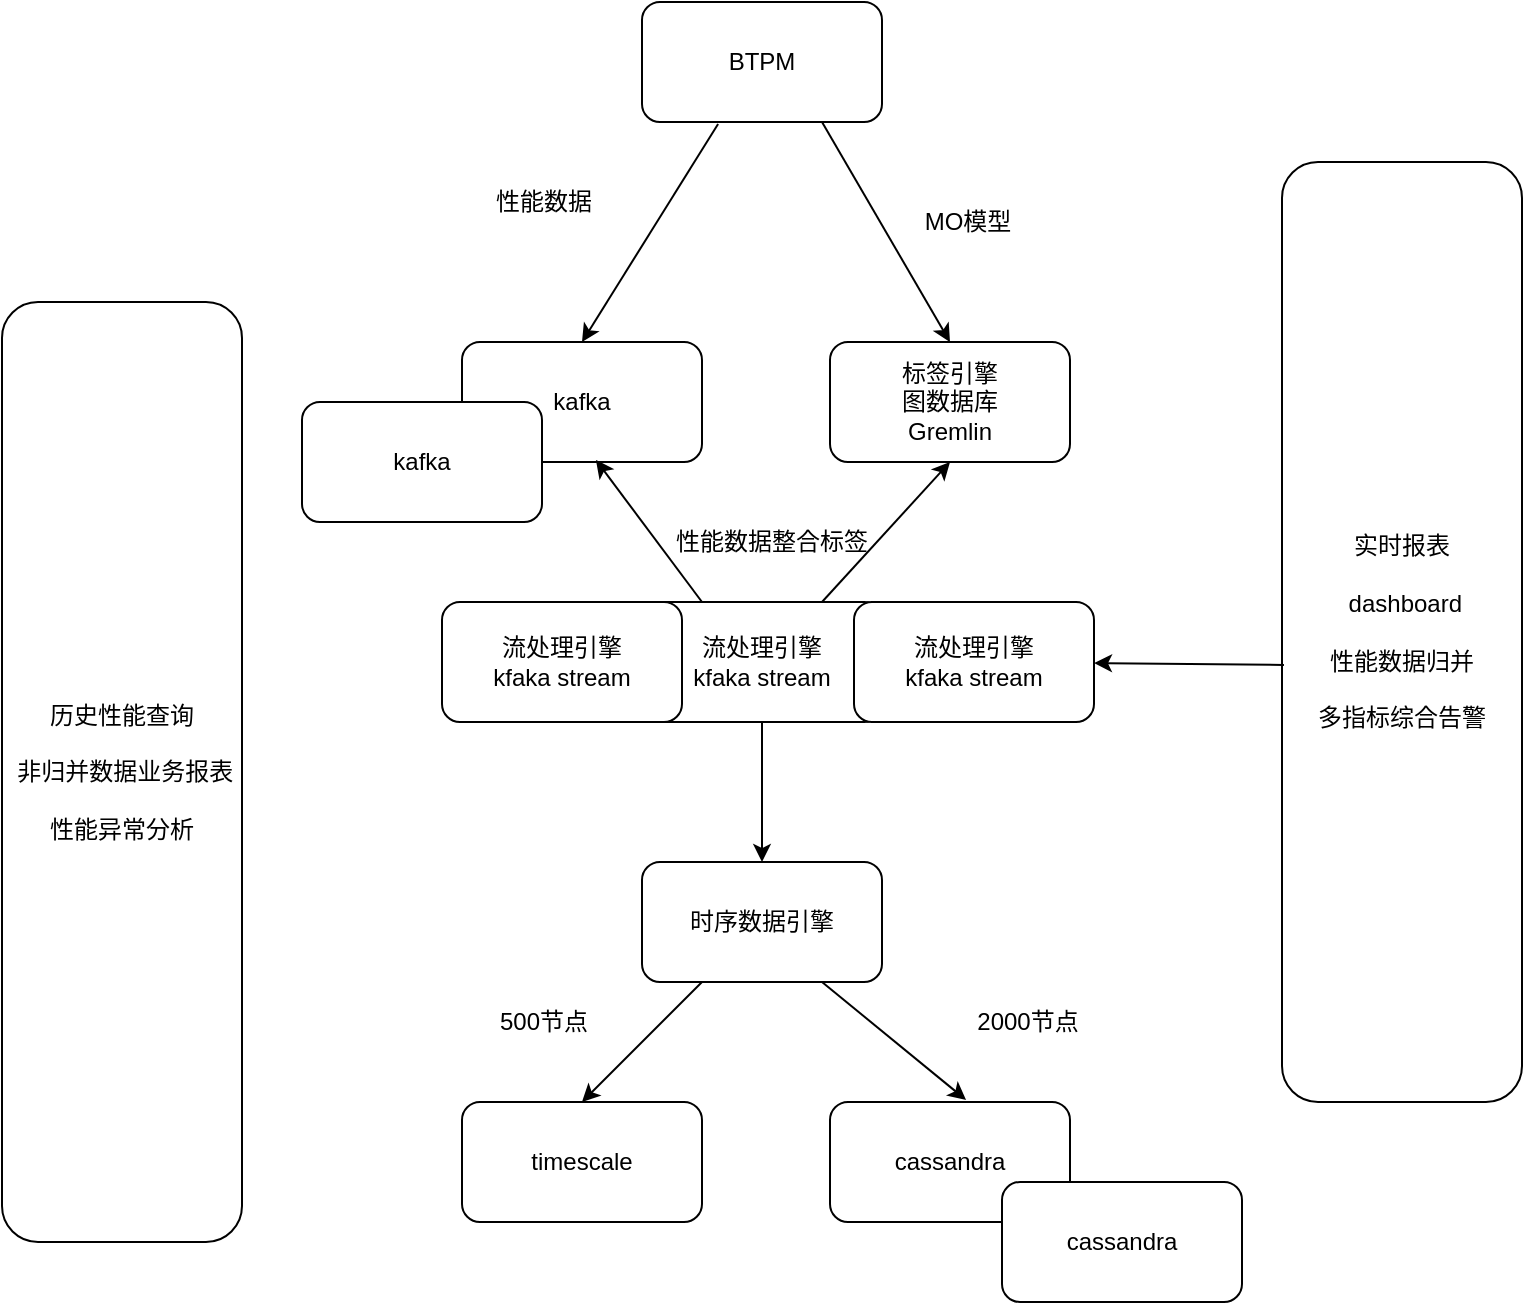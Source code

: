 <mxfile version="14.6.9" type="github">
  <diagram id="s2WzrmisC6cXGPodmTnR" name="Page-1">
    <mxGraphModel dx="1422" dy="762" grid="1" gridSize="10" guides="1" tooltips="1" connect="1" arrows="1" fold="1" page="1" pageScale="1" pageWidth="827" pageHeight="1169" math="0" shadow="0">
      <root>
        <mxCell id="0" />
        <mxCell id="1" parent="0" />
        <mxCell id="VUWlF9jJFZCkWnsIXzz0-1" value="时序数据引擎" style="rounded=1;whiteSpace=wrap;html=1;" vertex="1" parent="1">
          <mxGeometry x="330" y="480" width="120" height="60" as="geometry" />
        </mxCell>
        <mxCell id="VUWlF9jJFZCkWnsIXzz0-2" value="timescale" style="rounded=1;whiteSpace=wrap;html=1;" vertex="1" parent="1">
          <mxGeometry x="240" y="600" width="120" height="60" as="geometry" />
        </mxCell>
        <mxCell id="VUWlF9jJFZCkWnsIXzz0-3" value="cassandra" style="rounded=1;whiteSpace=wrap;html=1;" vertex="1" parent="1">
          <mxGeometry x="424" y="600" width="120" height="60" as="geometry" />
        </mxCell>
        <mxCell id="VUWlF9jJFZCkWnsIXzz0-4" value="标签引擎&lt;br&gt;图数据库&lt;br&gt;Gremlin" style="rounded=1;whiteSpace=wrap;html=1;" vertex="1" parent="1">
          <mxGeometry x="424" y="220" width="120" height="60" as="geometry" />
        </mxCell>
        <mxCell id="VUWlF9jJFZCkWnsIXzz0-5" value="" style="endArrow=classic;html=1;entryX=0.5;entryY=0;entryDx=0;entryDy=0;exitX=0.25;exitY=1;exitDx=0;exitDy=0;" edge="1" parent="1" source="VUWlF9jJFZCkWnsIXzz0-1" target="VUWlF9jJFZCkWnsIXzz0-2">
          <mxGeometry width="50" height="50" relative="1" as="geometry">
            <mxPoint x="220" y="570" as="sourcePoint" />
            <mxPoint x="270" y="580" as="targetPoint" />
          </mxGeometry>
        </mxCell>
        <mxCell id="VUWlF9jJFZCkWnsIXzz0-6" value="" style="endArrow=classic;html=1;exitX=0.75;exitY=1;exitDx=0;exitDy=0;entryX=0.567;entryY=-0.017;entryDx=0;entryDy=0;entryPerimeter=0;" edge="1" parent="1" source="VUWlF9jJFZCkWnsIXzz0-1" target="VUWlF9jJFZCkWnsIXzz0-3">
          <mxGeometry width="50" height="50" relative="1" as="geometry">
            <mxPoint x="330" y="630" as="sourcePoint" />
            <mxPoint x="450" y="610" as="targetPoint" />
          </mxGeometry>
        </mxCell>
        <mxCell id="VUWlF9jJFZCkWnsIXzz0-8" value="实时报表&lt;br&gt;&lt;br&gt;&amp;nbsp;dashboard&lt;br&gt;&lt;br&gt;性能数据归并&lt;br&gt;&lt;br&gt;多指标综合告警" style="rounded=1;whiteSpace=wrap;html=1;" vertex="1" parent="1">
          <mxGeometry x="650" y="130" width="120" height="470" as="geometry" />
        </mxCell>
        <mxCell id="VUWlF9jJFZCkWnsIXzz0-9" value="BTPM" style="rounded=1;whiteSpace=wrap;html=1;" vertex="1" parent="1">
          <mxGeometry x="330" y="50" width="120" height="60" as="geometry" />
        </mxCell>
        <mxCell id="VUWlF9jJFZCkWnsIXzz0-10" value="" style="endArrow=classic;html=1;exitX=0.75;exitY=1;exitDx=0;exitDy=0;entryX=0.5;entryY=0;entryDx=0;entryDy=0;" edge="1" parent="1" source="VUWlF9jJFZCkWnsIXzz0-9" target="VUWlF9jJFZCkWnsIXzz0-4">
          <mxGeometry width="50" height="50" relative="1" as="geometry">
            <mxPoint x="410" y="160" as="sourcePoint" />
            <mxPoint x="460" y="110" as="targetPoint" />
          </mxGeometry>
        </mxCell>
        <mxCell id="VUWlF9jJFZCkWnsIXzz0-11" value="MO模型" style="text;html=1;strokeColor=none;fillColor=none;align=center;verticalAlign=middle;whiteSpace=wrap;rounded=0;" vertex="1" parent="1">
          <mxGeometry x="460" y="150" width="66" height="20" as="geometry" />
        </mxCell>
        <mxCell id="VUWlF9jJFZCkWnsIXzz0-12" value="流处理引擎&lt;br&gt;kfaka stream" style="rounded=1;whiteSpace=wrap;html=1;" vertex="1" parent="1">
          <mxGeometry x="330" y="350" width="120" height="60" as="geometry" />
        </mxCell>
        <mxCell id="VUWlF9jJFZCkWnsIXzz0-13" value="kafka" style="rounded=1;whiteSpace=wrap;html=1;" vertex="1" parent="1">
          <mxGeometry x="240" y="220" width="120" height="60" as="geometry" />
        </mxCell>
        <mxCell id="VUWlF9jJFZCkWnsIXzz0-14" value="" style="endArrow=classic;html=1;exitX=0.317;exitY=1.017;exitDx=0;exitDy=0;exitPerimeter=0;entryX=0.5;entryY=0;entryDx=0;entryDy=0;" edge="1" parent="1" source="VUWlF9jJFZCkWnsIXzz0-9" target="VUWlF9jJFZCkWnsIXzz0-13">
          <mxGeometry width="50" height="50" relative="1" as="geometry">
            <mxPoint x="360" y="170" as="sourcePoint" />
            <mxPoint x="410" y="120" as="targetPoint" />
          </mxGeometry>
        </mxCell>
        <mxCell id="VUWlF9jJFZCkWnsIXzz0-15" value="性能数据" style="text;html=1;strokeColor=none;fillColor=none;align=center;verticalAlign=middle;whiteSpace=wrap;rounded=0;" vertex="1" parent="1">
          <mxGeometry x="248" y="140" width="66" height="20" as="geometry" />
        </mxCell>
        <mxCell id="VUWlF9jJFZCkWnsIXzz0-17" value="" style="endArrow=classic;html=1;entryX=0.558;entryY=0.983;entryDx=0;entryDy=0;entryPerimeter=0;exitX=0.25;exitY=0;exitDx=0;exitDy=0;" edge="1" parent="1" source="VUWlF9jJFZCkWnsIXzz0-12" target="VUWlF9jJFZCkWnsIXzz0-13">
          <mxGeometry width="50" height="50" relative="1" as="geometry">
            <mxPoint x="360" y="340" as="sourcePoint" />
            <mxPoint x="310" y="290" as="targetPoint" />
          </mxGeometry>
        </mxCell>
        <mxCell id="VUWlF9jJFZCkWnsIXzz0-18" value="" style="endArrow=classic;html=1;entryX=0.5;entryY=1;entryDx=0;entryDy=0;exitX=0.75;exitY=0;exitDx=0;exitDy=0;" edge="1" parent="1" source="VUWlF9jJFZCkWnsIXzz0-12" target="VUWlF9jJFZCkWnsIXzz0-4">
          <mxGeometry width="50" height="50" relative="1" as="geometry">
            <mxPoint x="380" y="360" as="sourcePoint" />
            <mxPoint x="316.96" y="288.98" as="targetPoint" />
          </mxGeometry>
        </mxCell>
        <mxCell id="VUWlF9jJFZCkWnsIXzz0-19" value="" style="endArrow=classic;html=1;entryX=0.5;entryY=0;entryDx=0;entryDy=0;exitX=0.5;exitY=1;exitDx=0;exitDy=0;" edge="1" parent="1" source="VUWlF9jJFZCkWnsIXzz0-12" target="VUWlF9jJFZCkWnsIXzz0-1">
          <mxGeometry width="50" height="50" relative="1" as="geometry">
            <mxPoint x="390" y="390" as="sourcePoint" />
            <mxPoint x="440" y="340" as="targetPoint" />
          </mxGeometry>
        </mxCell>
        <mxCell id="VUWlF9jJFZCkWnsIXzz0-21" value="500节点" style="text;html=1;strokeColor=none;fillColor=none;align=center;verticalAlign=middle;whiteSpace=wrap;rounded=0;" vertex="1" parent="1">
          <mxGeometry x="248" y="550" width="66" height="20" as="geometry" />
        </mxCell>
        <mxCell id="VUWlF9jJFZCkWnsIXzz0-22" value="2000节点" style="text;html=1;strokeColor=none;fillColor=none;align=center;verticalAlign=middle;whiteSpace=wrap;rounded=0;" vertex="1" parent="1">
          <mxGeometry x="490" y="550" width="66" height="20" as="geometry" />
        </mxCell>
        <mxCell id="VUWlF9jJFZCkWnsIXzz0-23" value="流处理引擎&lt;br&gt;kfaka stream" style="rounded=1;whiteSpace=wrap;html=1;" vertex="1" parent="1">
          <mxGeometry x="436" y="350" width="120" height="60" as="geometry" />
        </mxCell>
        <mxCell id="VUWlF9jJFZCkWnsIXzz0-24" value="流处理引擎&lt;br&gt;kfaka stream" style="rounded=1;whiteSpace=wrap;html=1;" vertex="1" parent="1">
          <mxGeometry x="230" y="350" width="120" height="60" as="geometry" />
        </mxCell>
        <mxCell id="VUWlF9jJFZCkWnsIXzz0-28" value="kafka" style="rounded=1;whiteSpace=wrap;html=1;" vertex="1" parent="1">
          <mxGeometry x="160" y="250" width="120" height="60" as="geometry" />
        </mxCell>
        <mxCell id="VUWlF9jJFZCkWnsIXzz0-30" value="cassandra" style="rounded=1;whiteSpace=wrap;html=1;" vertex="1" parent="1">
          <mxGeometry x="510" y="640" width="120" height="60" as="geometry" />
        </mxCell>
        <mxCell id="VUWlF9jJFZCkWnsIXzz0-32" value="" style="endArrow=classic;html=1;exitX=0.008;exitY=0.535;exitDx=0;exitDy=0;exitPerimeter=0;" edge="1" parent="1" source="VUWlF9jJFZCkWnsIXzz0-8" target="VUWlF9jJFZCkWnsIXzz0-23">
          <mxGeometry width="50" height="50" relative="1" as="geometry">
            <mxPoint x="610" y="410" as="sourcePoint" />
            <mxPoint x="660" y="360" as="targetPoint" />
          </mxGeometry>
        </mxCell>
        <mxCell id="VUWlF9jJFZCkWnsIXzz0-33" value="历史性能查询&lt;br&gt;&lt;br&gt;&amp;nbsp;非归并数据业务报表&lt;br&gt;&lt;br&gt;性能异常分析" style="rounded=1;whiteSpace=wrap;html=1;" vertex="1" parent="1">
          <mxGeometry x="10" y="200" width="120" height="470" as="geometry" />
        </mxCell>
        <mxCell id="VUWlF9jJFZCkWnsIXzz0-34" value="性能数据整合标签" style="text;html=1;strokeColor=none;fillColor=none;align=center;verticalAlign=middle;whiteSpace=wrap;rounded=0;" vertex="1" parent="1">
          <mxGeometry x="330" y="310" width="130" height="20" as="geometry" />
        </mxCell>
      </root>
    </mxGraphModel>
  </diagram>
</mxfile>
